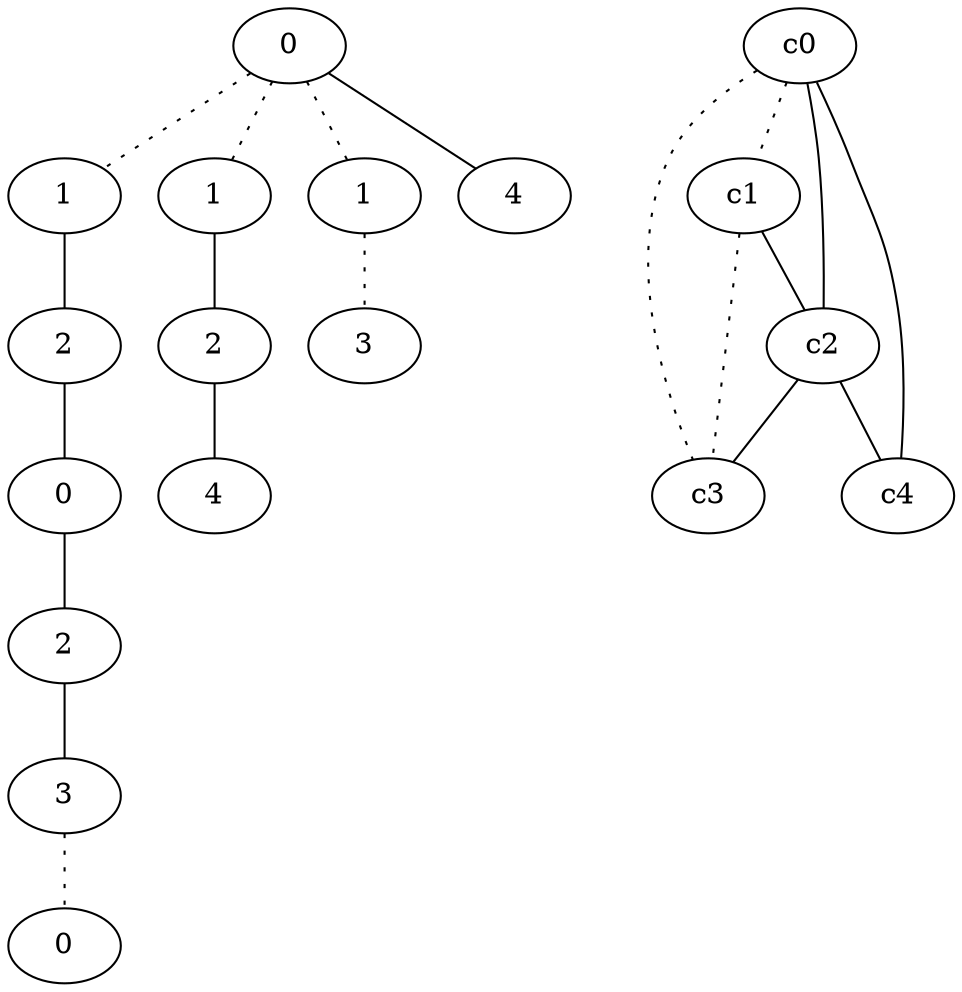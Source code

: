 graph {
a0[label=0];
a1[label=1];
a2[label=2];
a3[label=0];
a4[label=2];
a5[label=3];
a6[label=0];
a7[label=1];
a8[label=2];
a9[label=4];
a10[label=1];
a11[label=3];
a12[label=4];
a0 -- a1 [style=dotted];
a0 -- a7 [style=dotted];
a0 -- a10 [style=dotted];
a0 -- a12;
a1 -- a2;
a2 -- a3;
a3 -- a4;
a4 -- a5;
a5 -- a6 [style=dotted];
a7 -- a8;
a8 -- a9;
a10 -- a11 [style=dotted];
c0 -- c1 [style=dotted];
c0 -- c2;
c0 -- c3 [style=dotted];
c0 -- c4;
c1 -- c2;
c1 -- c3 [style=dotted];
c2 -- c3;
c2 -- c4;
}
